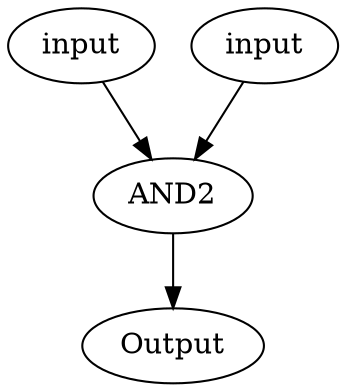 digraph testand1 {
    A [label="input"]; #input A
    B [label="input"]; //input B
    GATE [label=AND2];
    O [label="Output"];
    // Mux [label="MUX" sel=B];
    A->GATE->O;
    B->GATE;
    // A->Mux;
    // B->Mux;
}